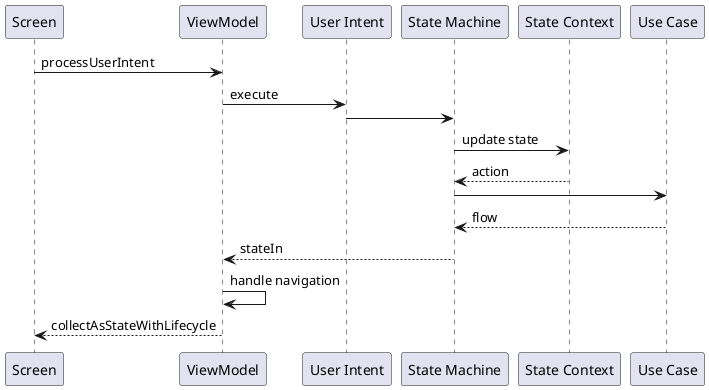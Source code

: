 @startuml
participant Screen
participant ViewModel
participant "User Intent" as Intent
participant "State Machine" as Machine
participant "State Context" as Context
participant "Use Case" as UseCase

Screen -> ViewModel: processUserIntent
ViewModel -> Intent: execute
Intent -> Machine
Machine -> Context: update state
Machine <-- Context: action
Machine -> UseCase
Machine <-- UseCase: flow
ViewModel <-- Machine: stateIn
ViewModel -> ViewModel: handle navigation
Screen <-- ViewModel: collectAsStateWithLifecycle
@enduml